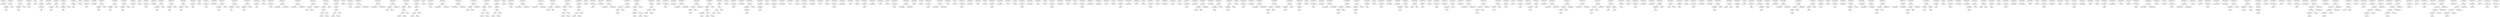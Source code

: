 digraph A { 
EXPRSTMR7 -> NULL_EXPR6
MEMBER11 -> VAR10
ASSIGN13 -> NUM12
ASSIGN13 -> MEMBER11
EXPRSTMR9 -> ASSIGN13
MEMBER16 -> VAR15
ASSIGN18 -> NUM17
ASSIGN18 -> MEMBER16
EXPRSTMR14 -> ASSIGN18
MEMBER21 -> VAR20
EXPRSTMR19 -> MEMBER21
BLOCK5 -> BLOCK8
FUNCCALL23 -> VAR2
EXPRSTMR1 -> FUNCCALL23
EXPRSTMR30 -> NULL_EXPR29
MEMBER34 -> VAR33
ASSIGN36 -> NUM35
ASSIGN36 -> MEMBER34
EXPRSTMR32 -> ASSIGN36
MEMBER39 -> VAR38
ASSIGN41 -> NUM40
ASSIGN41 -> MEMBER39
EXPRSTMR37 -> ASSIGN41
MEMBER44 -> VAR43
EXPRSTMR42 -> MEMBER44
BLOCK28 -> BLOCK31
FUNCCALL46 -> VAR25
EXPRSTMR24 -> FUNCCALL46
EXPRSTMR53 -> NULL_EXPR52
MEMBER57 -> VAR56
ASSIGN59 -> NUM58
ASSIGN59 -> MEMBER57
EXPRSTMR55 -> ASSIGN59
MEMBER62 -> VAR61
ASSIGN64 -> NUM63
ASSIGN64 -> MEMBER62
EXPRSTMR60 -> ASSIGN64
MEMBER67 -> VAR66
ASSIGN69 -> NUM68
ASSIGN69 -> MEMBER67
EXPRSTMR65 -> ASSIGN69
MEMBER72 -> VAR71
EXPRSTMR70 -> MEMBER72
BLOCK51 -> BLOCK54
FUNCCALL74 -> VAR48
EXPRSTMR47 -> FUNCCALL74
EXPRSTMR81 -> NULL_EXPR80
MEMBER85 -> VAR84
ASSIGN87 -> NUM86
ASSIGN87 -> MEMBER85
EXPRSTMR83 -> ASSIGN87
MEMBER90 -> VAR89
ASSIGN92 -> NUM91
ASSIGN92 -> MEMBER90
EXPRSTMR88 -> ASSIGN92
MEMBER95 -> VAR94
ASSIGN97 -> NUM96
ASSIGN97 -> MEMBER95
EXPRSTMR93 -> ASSIGN97
MEMBER100 -> VAR99
EXPRSTMR98 -> MEMBER100
BLOCK79 -> BLOCK82
FUNCCALL102 -> VAR76
EXPRSTMR75 -> FUNCCALL102
EXPRSTMR109 -> NULL_EXPR108
MEMBER113 -> VAR112
ASSIGN115 -> NUM114
ASSIGN115 -> MEMBER113
EXPRSTMR111 -> ASSIGN115
MEMBER118 -> VAR117
ASSIGN120 -> NUM119
ASSIGN120 -> MEMBER118
EXPRSTMR116 -> ASSIGN120
MEMBER123 -> VAR122
ASSIGN125 -> NUM124
ASSIGN125 -> MEMBER123
EXPRSTMR121 -> ASSIGN125
MEMBER128 -> VAR127
EXPRSTMR126 -> MEMBER128
BLOCK107 -> BLOCK110
FUNCCALL130 -> VAR104
EXPRSTMR103 -> FUNCCALL130
COMMA140 -> NULL_EXPR139
COMMA140 -> NULL_EXPR138
EXPRSTMR141 -> COMMA140
COMMA145 -> NULL_EXPR144
COMMA145 -> NULL_EXPR143
EXPRSTMR146 -> COMMA145
ASSIGN150 -> VAR147
ASSIGN150 -> VAR149
COMMA151 -> ASSIGN150
COMMA151 -> MEMZERO148
EXPRSTMR152 -> COMMA151
MUL158 -> NUM157
MUL158 -> NUM156
ADD159 -> MUL158
ADD159 -> VAR155
DEREF160 -> ADD159
ASSIGN162 -> NUM161
ASSIGN162 -> DEREF160
EXPRSTMR154 -> ASSIGN162
MUL167 -> NUM166
MUL167 -> NUM165
ADD168 -> MUL167
ADD168 -> VAR164
DEREF169 -> ADD168
MEMBER170 -> DEREF169
EXPRSTMR163 -> MEMBER170
BLOCK135 -> BLOCK142
FUNCCALL172 -> VAR132
EXPRSTMR131 -> FUNCCALL172
COMMA182 -> NULL_EXPR181
COMMA182 -> NULL_EXPR180
EXPRSTMR183 -> COMMA182
COMMA187 -> NULL_EXPR186
COMMA187 -> NULL_EXPR185
EXPRSTMR188 -> COMMA187
ASSIGN192 -> VAR189
ASSIGN192 -> VAR191
COMMA193 -> ASSIGN192
COMMA193 -> MEMZERO190
EXPRSTMR194 -> COMMA193
MUL200 -> NUM199
MUL200 -> NUM198
ADD201 -> MUL200
ADD201 -> VAR197
DEREF202 -> ADD201
ASSIGN204 -> NUM203
ASSIGN204 -> DEREF202
EXPRSTMR196 -> ASSIGN204
MUL209 -> NUM208
MUL209 -> NUM207
ADD210 -> MUL209
ADD210 -> VAR206
DEREF211 -> ADD210
MEMBER212 -> DEREF211
EXPRSTMR205 -> MEMBER212
BLOCK177 -> BLOCK184
FUNCCALL214 -> VAR174
EXPRSTMR173 -> FUNCCALL214
COMMA224 -> NULL_EXPR223
COMMA224 -> NULL_EXPR222
EXPRSTMR225 -> COMMA224
COMMA229 -> NULL_EXPR228
COMMA229 -> NULL_EXPR227
EXPRSTMR230 -> COMMA229
ASSIGN234 -> VAR231
ASSIGN234 -> VAR233
COMMA235 -> ASSIGN234
COMMA235 -> MEMZERO232
EXPRSTMR236 -> COMMA235
MUL242 -> NUM241
MUL242 -> NUM240
ADD243 -> MUL242
ADD243 -> VAR239
DEREF244 -> ADD243
ASSIGN246 -> NUM245
ASSIGN246 -> DEREF244
EXPRSTMR238 -> ASSIGN246
MUL251 -> NUM250
MUL251 -> NUM249
ADD252 -> MUL251
ADD252 -> VAR248
DEREF253 -> ADD252
MEMBER254 -> DEREF253
EXPRSTMR247 -> MEMBER254
BLOCK219 -> BLOCK226
FUNCCALL256 -> VAR216
EXPRSTMR215 -> FUNCCALL256
COMMA266 -> NULL_EXPR265
COMMA266 -> NULL_EXPR264
EXPRSTMR267 -> COMMA266
COMMA271 -> NULL_EXPR270
COMMA271 -> NULL_EXPR269
EXPRSTMR272 -> COMMA271
ASSIGN276 -> VAR273
ASSIGN276 -> VAR275
COMMA277 -> ASSIGN276
COMMA277 -> MEMZERO274
EXPRSTMR278 -> COMMA277
MUL284 -> NUM283
MUL284 -> NUM282
ADD285 -> MUL284
ADD285 -> VAR281
DEREF286 -> ADD285
ASSIGN288 -> NUM287
ASSIGN288 -> DEREF286
EXPRSTMR280 -> ASSIGN288
MUL293 -> NUM292
MUL293 -> NUM291
ADD294 -> MUL293
ADD294 -> VAR290
DEREF295 -> ADD294
MEMBER296 -> DEREF295
EXPRSTMR289 -> MEMBER296
BLOCK261 -> BLOCK268
FUNCCALL298 -> VAR258
EXPRSTMR257 -> FUNCCALL298
EXPRSTMR307 -> NULL_EXPR306
COMMA311 -> NULL_EXPR310
COMMA311 -> NULL_EXPR309
EXPRSTMR312 -> COMMA311
ADDR314 -> VAR313
ASSIGN317 -> ADDR314
ASSIGN317 -> VAR316
COMMA318 -> ASSIGN317
COMMA318 -> MEMZERO315
EXPRSTMR319 -> COMMA318
MEMBER323 -> VAR322
MUL326 -> NUM325
MUL326 -> NUM324
ADD327 -> MUL326
ADD327 -> MEMBER323
DEREF328 -> ADD327
ASSIGN330 -> NUM329
ASSIGN330 -> DEREF328
EXPRSTMR321 -> ASSIGN330
MUL335 -> NUM334
MUL335 -> NUM333
ADD336 -> MUL335
ADD336 -> VAR332
DEREF337 -> ADD336
EXPRSTMR331 -> DEREF337
BLOCK303 -> BLOCK308
FUNCCALL339 -> VAR300
EXPRSTMR299 -> FUNCCALL339
EXPRSTMR348 -> NULL_EXPR347
COMMA352 -> NULL_EXPR351
COMMA352 -> NULL_EXPR350
EXPRSTMR353 -> COMMA352
ADDR355 -> VAR354
ASSIGN358 -> ADDR355
ASSIGN358 -> VAR357
COMMA359 -> ASSIGN358
COMMA359 -> MEMZERO356
EXPRSTMR360 -> COMMA359
MEMBER364 -> VAR363
MUL367 -> NUM366
MUL367 -> NUM365
ADD368 -> MUL367
ADD368 -> MEMBER364
DEREF369 -> ADD368
ASSIGN371 -> NUM370
ASSIGN371 -> DEREF369
EXPRSTMR362 -> ASSIGN371
MUL376 -> NUM375
MUL376 -> NUM374
ADD377 -> MUL376
ADD377 -> VAR373
DEREF378 -> ADD377
EXPRSTMR372 -> DEREF378
BLOCK344 -> BLOCK349
FUNCCALL380 -> VAR341
EXPRSTMR340 -> FUNCCALL380
EXPRSTMR387 -> NULL_EXPR386
MEMBER391 -> VAR390
MEMBER392 -> MEMBER391
ASSIGN394 -> NUM393
ASSIGN394 -> MEMBER392
EXPRSTMR389 -> ASSIGN394
MEMBER397 -> VAR396
MEMBER398 -> MEMBER397
EXPRSTMR395 -> MEMBER398
BLOCK385 -> BLOCK388
FUNCCALL400 -> VAR382
EXPRSTMR381 -> FUNCCALL400
EXPRSTMR407 -> NULL_EXPR406
EXPRSTMR409 -> NUM411
BLOCK405 -> BLOCK408
FUNCCALL413 -> VAR402
EXPRSTMR401 -> FUNCCALL413
EXPRSTMR420 -> NULL_EXPR419
EXPRSTMR422 -> NUM424
BLOCK418 -> BLOCK421
FUNCCALL426 -> VAR415
EXPRSTMR414 -> FUNCCALL426
EXPRSTMR433 -> NULL_EXPR432
EXPRSTMR435 -> NUM437
BLOCK431 -> BLOCK434
FUNCCALL439 -> VAR428
EXPRSTMR427 -> FUNCCALL439
EXPRSTMR447 -> NULL_EXPR446
EXPRSTMR449 -> NUM451
BLOCK444 -> BLOCK448
FUNCCALL453 -> VAR441
EXPRSTMR440 -> FUNCCALL453
COMMA463 -> NULL_EXPR462
COMMA463 -> NULL_EXPR461
EXPRSTMR464 -> COMMA463
EXPRSTMR466 -> NUM468
BLOCK458 -> BLOCK465
FUNCCALL470 -> VAR455
EXPRSTMR454 -> FUNCCALL470
COMMA481 -> NULL_EXPR480
COMMA481 -> NULL_EXPR479
EXPRSTMR482 -> COMMA481
EXPRSTMR484 -> NUM486
BLOCK475 -> BLOCK483
FUNCCALL488 -> VAR472
EXPRSTMR471 -> FUNCCALL488
EXPRSTMR495 -> NULL_EXPR494
EXPRSTMR497 -> NUM499
BLOCK493 -> BLOCK496
FUNCCALL501 -> VAR490
EXPRSTMR489 -> FUNCCALL501
EXPRSTMR508 -> NULL_EXPR507
EXPRSTMR510 -> NUM512
BLOCK506 -> BLOCK509
FUNCCALL514 -> VAR503
EXPRSTMR502 -> FUNCCALL514
EXPRSTMR521 -> NULL_EXPR520
EXPRSTMR523 -> NUM525
BLOCK519 -> BLOCK522
FUNCCALL527 -> VAR516
EXPRSTMR515 -> FUNCCALL527
EXPRSTMR534 -> NULL_EXPR533
EXPRSTMR536 -> NUM538
BLOCK532 -> BLOCK535
FUNCCALL540 -> VAR529
EXPRSTMR528 -> FUNCCALL540
EXPRSTMR547 -> NULL_EXPR546
EXPRSTMR550 -> NULL_EXPR549
EXPRSTMR552 -> NUM554
BLOCK545 -> BLOCK548
FUNCCALL556 -> VAR542
EXPRSTMR541 -> FUNCCALL556
EXPRSTMR564 -> NULL_EXPR563
EXPRSTMR566 -> NUM568
BLOCK561 -> BLOCK562
FUNCCALL570 -> VAR558
EXPRSTMR557 -> FUNCCALL570
BLOCK578 -> BLOCK580
EXPRSTMR582 -> NULL_EXPR581
EXPRSTMR584 -> NUM586
BLOCK575 -> BLOCK577
FUNCCALL588 -> VAR572
EXPRSTMR571 -> FUNCCALL588
EXPRSTMR596 -> NULL_EXPR595
ASSIGN600 -> NUM597
ASSIGN600 -> VAR599
COMMA601 -> ASSIGN600
COMMA601 -> MEMZERO598
EXPRSTMR602 -> COMMA601
EXPRSTMR605 -> NULL_EXPR604
MEMBER609 -> VAR608
ASSIGN611 -> NUM610
ASSIGN611 -> MEMBER609
EXPRSTMR607 -> ASSIGN611
MEMBER615 -> VAR614
ADD616 -> MEMBER615
ADD616 -> VAR613
EXPRSTMR612 -> ADD616
BLOCK593 -> BLOCK594
FUNCCALL618 -> VAR590
EXPRSTMR589 -> FUNCCALL618
EXPRSTMR625 -> NULL_EXPR624
COMMA629 -> NULL_EXPR628
COMMA629 -> NULL_EXPR627
EXPRSTMR630 -> COMMA629
ADDR632 -> VAR631
ASSIGN635 -> ADDR632
ASSIGN635 -> VAR634
COMMA636 -> ASSIGN635
COMMA636 -> MEMZERO633
EXPRSTMR637 -> COMMA636
MEMBER641 -> VAR640
ASSIGN643 -> NUM642
ASSIGN643 -> MEMBER641
EXPRSTMR639 -> ASSIGN643
DEREF646 -> VAR645
MEMBER647 -> DEREF646
EXPRSTMR644 -> MEMBER647
BLOCK623 -> BLOCK626
FUNCCALL649 -> VAR620
EXPRSTMR619 -> FUNCCALL649
EXPRSTMR656 -> NULL_EXPR655
COMMA660 -> NULL_EXPR659
COMMA660 -> NULL_EXPR658
EXPRSTMR661 -> COMMA660
ADDR663 -> VAR662
ASSIGN666 -> ADDR663
ASSIGN666 -> VAR665
COMMA667 -> ASSIGN666
COMMA667 -> MEMZERO664
EXPRSTMR668 -> COMMA667
DEREF672 -> VAR671
MEMBER673 -> DEREF672
ASSIGN675 -> NUM674
ASSIGN675 -> MEMBER673
EXPRSTMR670 -> ASSIGN675
MEMBER678 -> VAR677
EXPRSTMR676 -> MEMBER678
BLOCK654 -> BLOCK657
FUNCCALL680 -> VAR651
EXPRSTMR650 -> FUNCCALL680
EXPRSTMR687 -> NULL_EXPR686
EXPRSTMR689 -> NULL_EXPR688
MEMBER693 -> VAR692
ASSIGN695 -> NUM694
ASSIGN695 -> MEMBER693
EXPRSTMR691 -> ASSIGN695
ASSIGN699 -> VAR698
ASSIGN699 -> VAR697
EXPRSTMR696 -> ASSIGN699
MEMBER702 -> VAR701
EXPRSTMR700 -> MEMBER702
BLOCK685 -> BLOCK690
FUNCCALL704 -> VAR682
EXPRSTMR681 -> FUNCCALL704
EXPRSTMR712 -> NULL_EXPR711
MEMBER716 -> VAR715
ASSIGN718 -> NUM717
ASSIGN718 -> MEMBER716
EXPRSTMR714 -> ASSIGN718
EXPRSTMR720 -> NULL_EXPR719
COMMA724 -> NULL_EXPR723
COMMA724 -> NULL_EXPR722
EXPRSTMR725 -> COMMA724
ADDR727 -> VAR726
ASSIGN730 -> ADDR727
ASSIGN730 -> VAR729
COMMA731 -> ASSIGN730
COMMA731 -> MEMZERO728
EXPRSTMR732 -> COMMA731
DEREF736 -> VAR735
ASSIGN738 -> VAR737
ASSIGN738 -> DEREF736
EXPRSTMR734 -> ASSIGN738
MEMBER741 -> VAR740
EXPRSTMR739 -> MEMBER741
BLOCK709 -> BLOCK710
FUNCCALL743 -> VAR706
EXPRSTMR705 -> FUNCCALL743
EXPRSTMR751 -> NULL_EXPR750
MEMBER755 -> VAR754
ASSIGN757 -> NUM756
ASSIGN757 -> MEMBER755
EXPRSTMR753 -> ASSIGN757
EXPRSTMR759 -> NULL_EXPR758
COMMA762 -> NULL_EXPR761
COMMA762 -> NULL_EXPR760
EXPRSTMR763 -> COMMA762
ADDR765 -> VAR764
ASSIGN768 -> ADDR765
ASSIGN768 -> VAR767
COMMA769 -> ASSIGN768
COMMA769 -> MEMZERO766
EXPRSTMR770 -> COMMA769
COMMA773 -> NULL_EXPR772
COMMA773 -> NULL_EXPR771
EXPRSTMR774 -> COMMA773
ADDR776 -> VAR775
ASSIGN779 -> ADDR776
ASSIGN779 -> VAR778
COMMA780 -> ASSIGN779
COMMA780 -> MEMZERO777
EXPRSTMR781 -> COMMA780
DEREF785 -> VAR784
DEREF787 -> VAR786
ASSIGN788 -> DEREF787
ASSIGN788 -> DEREF785
EXPRSTMR783 -> ASSIGN788
MEMBER791 -> VAR790
EXPRSTMR789 -> MEMBER791
BLOCK748 -> BLOCK749
FUNCCALL793 -> VAR745
EXPRSTMR744 -> FUNCCALL793
EXPRSTMR800 -> NULL_EXPR799
EXPRSTMR802 -> NULL_EXPR801
MEMBER806 -> VAR805
ASSIGN808 -> NUM807
ASSIGN808 -> MEMBER806
EXPRSTMR804 -> ASSIGN808
ASSIGN812 -> VAR811
ASSIGN812 -> VAR810
EXPRSTMR809 -> ASSIGN812
MEMBER815 -> VAR814
EXPRSTMR813 -> MEMBER815
BLOCK798 -> BLOCK803
FUNCCALL817 -> VAR795
EXPRSTMR794 -> FUNCCALL817
EXPRSTMR824 -> NULL_EXPR823
EXPRSTMR826 -> NULL_EXPR825
MEMBER830 -> VAR829
ASSIGN832 -> NUM831
ASSIGN832 -> MEMBER830
EXPRSTMR828 -> ASSIGN832
ASSIGN836 -> VAR835
ASSIGN836 -> VAR834
EXPRSTMR833 -> ASSIGN836
MEMBER839 -> VAR838
EXPRSTMR837 -> MEMBER839
BLOCK822 -> BLOCK827
FUNCCALL841 -> VAR819
EXPRSTMR818 -> FUNCCALL841
EXPRSTMR849 -> NULL_EXPR848
MEMBER853 -> VAR852
ASSIGN855 -> NUM854
ASSIGN855 -> MEMBER853
EXPRSTMR851 -> ASSIGN855
EXPRSTMR857 -> NULL_EXPR856
COMMA861 -> NULL_EXPR860
COMMA861 -> NULL_EXPR859
EXPRSTMR862 -> COMMA861
ADDR864 -> VAR863
ASSIGN867 -> ADDR864
ASSIGN867 -> VAR866
COMMA868 -> ASSIGN867
COMMA868 -> MEMZERO865
EXPRSTMR869 -> COMMA868
DEREF873 -> VAR872
ASSIGN875 -> VAR874
ASSIGN875 -> DEREF873
EXPRSTMR871 -> ASSIGN875
MEMBER878 -> VAR877
EXPRSTMR876 -> MEMBER878
BLOCK846 -> BLOCK847
FUNCCALL880 -> VAR843
EXPRSTMR842 -> FUNCCALL880
EXPRSTMR888 -> NULL_EXPR887
MEMBER892 -> VAR891
ASSIGN894 -> NUM893
ASSIGN894 -> MEMBER892
EXPRSTMR890 -> ASSIGN894
EXPRSTMR896 -> NULL_EXPR895
COMMA899 -> NULL_EXPR898
COMMA899 -> NULL_EXPR897
EXPRSTMR900 -> COMMA899
ADDR902 -> VAR901
ASSIGN905 -> ADDR902
ASSIGN905 -> VAR904
COMMA906 -> ASSIGN905
COMMA906 -> MEMZERO903
EXPRSTMR907 -> COMMA906
COMMA910 -> NULL_EXPR909
COMMA910 -> NULL_EXPR908
EXPRSTMR911 -> COMMA910
ADDR913 -> VAR912
ASSIGN916 -> ADDR913
ASSIGN916 -> VAR915
COMMA917 -> ASSIGN916
COMMA917 -> MEMZERO914
EXPRSTMR918 -> COMMA917
DEREF922 -> VAR921
DEREF924 -> VAR923
ASSIGN925 -> DEREF924
ASSIGN925 -> DEREF922
EXPRSTMR920 -> ASSIGN925
MEMBER928 -> VAR927
EXPRSTMR926 -> MEMBER928
BLOCK885 -> BLOCK886
FUNCCALL930 -> VAR882
EXPRSTMR881 -> FUNCCALL930
EXPRSTMR937 -> NULL_EXPR936
EXPRSTMR939 -> NULL_EXPR938
MEMBER943 -> VAR942
ASSIGN945 -> NUM944
ASSIGN945 -> MEMBER943
EXPRSTMR941 -> ASSIGN945
ASSIGN949 -> VAR948
ASSIGN949 -> VAR947
EXPRSTMR946 -> ASSIGN949
MEMBER952 -> VAR951
EXPRSTMR950 -> MEMBER952
BLOCK935 -> BLOCK940
FUNCCALL954 -> VAR932
EXPRSTMR931 -> FUNCCALL954
EXPRSTMR961 -> NULL_EXPR960
EXPRSTMR964 -> NULL_EXPR963
EXPRSTMR966 -> NUM968
BLOCK959 -> BLOCK962
FUNCCALL970 -> VAR956
EXPRSTMR955 -> FUNCCALL970
EXPRSTMR978 -> NULL_EXPR977
EXPRSTMR980 -> NUM982
BLOCK975 -> BLOCK976
FUNCCALL984 -> VAR972
EXPRSTMR971 -> FUNCCALL984
EXPRSTMR991 -> NULL_EXPR990
EXPRSTMR993 -> NUM995
BLOCK989 -> BLOCK992
FUNCCALL997 -> VAR986
EXPRSTMR985 -> FUNCCALL997
EXPRSTMR1004 -> NULL_EXPR1003
EXPRSTMR1006 -> NUM1008
BLOCK1002 -> BLOCK1005
FUNCCALL1010 -> VAR999
EXPRSTMR998 -> FUNCCALL1010
COMMA1018 -> NULL_EXPR1017
COMMA1018 -> NULL_EXPR1016
EXPRSTMR1019 -> COMMA1018
EXPRSTMR1021 -> NUM1023
BLOCK1015 -> BLOCK1020
FUNCCALL1025 -> VAR1012
EXPRSTMR1011 -> FUNCCALL1025
COMMA1033 -> NULL_EXPR1032
COMMA1033 -> NULL_EXPR1031
EXPRSTMR1034 -> COMMA1033
EXPRSTMR1037 -> NUM1038
BLOCK1030 -> BLOCK1035
FUNCCALL1040 -> VAR1027
EXPRSTMR1026 -> FUNCCALL1040
EXPRSTMR1047 -> NULL_EXPR1046
EXPRSTMR1050 -> NULL_EXPR1049
MEMBER1054 -> VAR1053
ASSIGN1056 -> NUM1055
ASSIGN1056 -> MEMBER1054
EXPRSTMR1052 -> ASSIGN1056
MEMBER1059 -> VAR1058
ADDR1061 -> VAR1060
ASSIGN1062 -> ADDR1061
ASSIGN1062 -> MEMBER1059
EXPRSTMR1057 -> ASSIGN1062
MEMBER1065 -> VAR1064
DEREF1066 -> MEMBER1065
MEMBER1067 -> DEREF1066
EXPRSTMR1063 -> MEMBER1067
BLOCK1045 -> BLOCK1048
FUNCCALL1069 -> VAR1042
EXPRSTMR1041 -> FUNCCALL1069
EXPRSTMR1076 -> NUM1077
BLOCK1074 -> BLOCK1075
FUNCCALL1079 -> VAR1071
EXPRSTMR1070 -> FUNCCALL1079
EXPRSTMR1086 -> NULL_EXPR1085
MEMBER1091 -> VAR1090
ASSIGN1092 -> NUM1087
ASSIGN1092 -> MEMBER1091
COMMA1093 -> ASSIGN1092
COMMA1093 -> NULL_EXPR1089
COMMA1094 -> COMMA1093
COMMA1094 -> MEMZERO1088
EXPRSTMR1095 -> COMMA1094
EXPRSTMR1097 -> NULL_EXPR1096
MEMBER1102 -> VAR1101
ASSIGN1103 -> NUM1098
ASSIGN1103 -> MEMBER1102
COMMA1104 -> ASSIGN1103
COMMA1104 -> NULL_EXPR1100
COMMA1105 -> COMMA1104
COMMA1105 -> MEMZERO1099
EXPRSTMR1106 -> COMMA1105
ASSIGN1111 -> VAR1110
ASSIGN1111 -> VAR1109
MEMBER1112 -> ASSIGN1111
EXPRSTMR1108 -> MEMBER1112
BLOCK1084 -> BLOCK1107
FUNCCALL1114 -> VAR1081
EXPRSTMR1080 -> FUNCCALL1114
EXPRSTMR1121 -> NULL_EXPR1120
MEMBER1126 -> VAR1125
ASSIGN1127 -> NUM1122
ASSIGN1127 -> MEMBER1126
COMMA1128 -> ASSIGN1127
COMMA1128 -> NULL_EXPR1124
COMMA1129 -> COMMA1128
COMMA1129 -> MEMZERO1123
EXPRSTMR1130 -> COMMA1129
EXPRSTMR1132 -> NULL_EXPR1131
MEMBER1137 -> VAR1136
ASSIGN1138 -> NUM1133
ASSIGN1138 -> MEMBER1137
COMMA1139 -> ASSIGN1138
COMMA1139 -> NULL_EXPR1135
COMMA1140 -> COMMA1139
COMMA1140 -> MEMZERO1134
EXPRSTMR1141 -> COMMA1140
MEMBER1148 -> COND1145
EXPRSTMR1143 -> MEMBER1148
BLOCK1119 -> BLOCK1142
FUNCCALL1150 -> VAR1116
EXPRSTMR1115 -> FUNCCALL1150
EXPRSTMR1157 -> NULL_EXPR1156
MEMBER1162 -> VAR1161
ASSIGN1163 -> NUM1158
ASSIGN1163 -> MEMBER1162
COMMA1164 -> ASSIGN1163
COMMA1164 -> NULL_EXPR1160
COMMA1165 -> COMMA1164
COMMA1165 -> MEMZERO1159
EXPRSTMR1166 -> COMMA1165
EXPRSTMR1168 -> NULL_EXPR1167
MEMBER1173 -> VAR1172
ASSIGN1174 -> NUM1169
ASSIGN1174 -> MEMBER1173
COMMA1175 -> ASSIGN1174
COMMA1175 -> NULL_EXPR1171
COMMA1176 -> COMMA1175
COMMA1176 -> MEMZERO1170
EXPRSTMR1177 -> COMMA1176
MEMBER1184 -> COND1181
EXPRSTMR1179 -> MEMBER1184
BLOCK1155 -> BLOCK1178
FUNCCALL1186 -> VAR1152
EXPRSTMR1151 -> FUNCCALL1186
FUNCCALL1190 -> VAR1188
EXPRSTMR1187 -> FUNCCALL1190
BLOCK0 -> EXPRSTMR1
}
